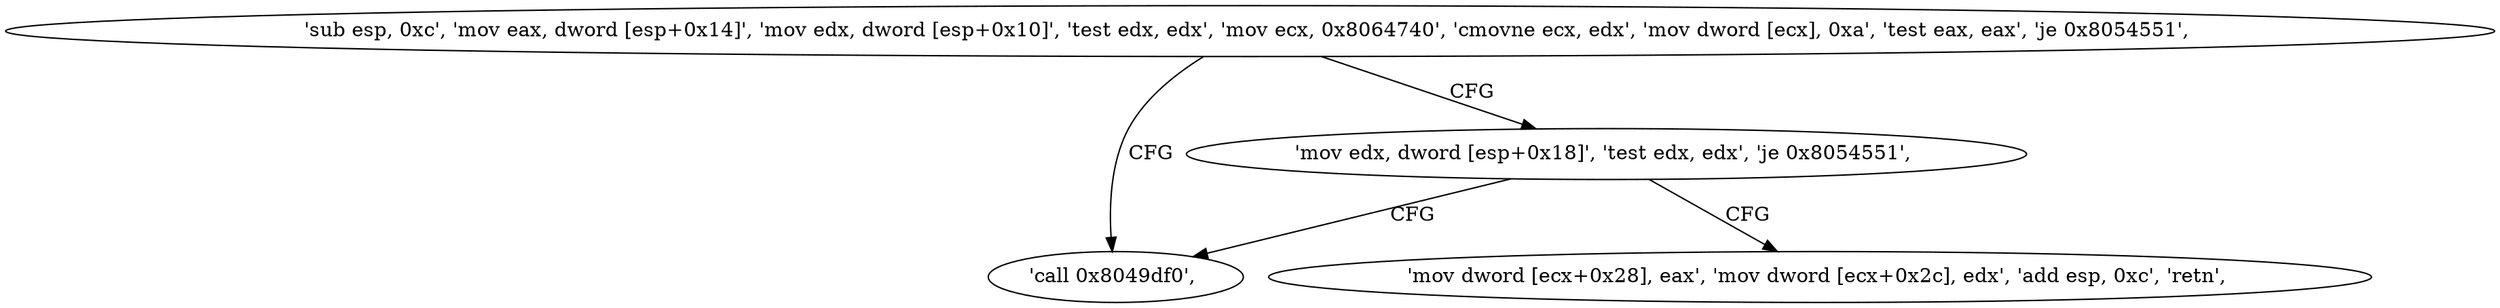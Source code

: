 digraph "func" {
"134563104" [label = "'sub esp, 0xc', 'mov eax, dword [esp+0x14]', 'mov edx, dword [esp+0x10]', 'test edx, edx', 'mov ecx, 0x8064740', 'cmovne ecx, edx', 'mov dword [ecx], 0xa', 'test eax, eax', 'je 0x8054551', " ]
"134563153" [label = "'call 0x8049df0', " ]
"134563135" [label = "'mov edx, dword [esp+0x18]', 'test edx, edx', 'je 0x8054551', " ]
"134563143" [label = "'mov dword [ecx+0x28], eax', 'mov dword [ecx+0x2c], edx', 'add esp, 0xc', 'retn', " ]
"134563104" -> "134563153" [ label = "CFG" ]
"134563104" -> "134563135" [ label = "CFG" ]
"134563135" -> "134563153" [ label = "CFG" ]
"134563135" -> "134563143" [ label = "CFG" ]
}

